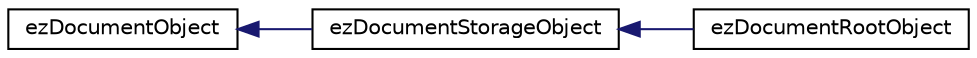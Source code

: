 digraph "Graphical Class Hierarchy"
{
 // LATEX_PDF_SIZE
  edge [fontname="Helvetica",fontsize="10",labelfontname="Helvetica",labelfontsize="10"];
  node [fontname="Helvetica",fontsize="10",shape=record];
  rankdir="LR";
  Node0 [label="ezDocumentObject",height=0.2,width=0.4,color="black", fillcolor="white", style="filled",URL="$d2/d53/classez_document_object.htm",tooltip=" "];
  Node0 -> Node1 [dir="back",color="midnightblue",fontsize="10",style="solid",fontname="Helvetica"];
  Node1 [label="ezDocumentStorageObject",height=0.2,width=0.4,color="black", fillcolor="white", style="filled",URL="$d4/db9/classez_document_storage_object.htm",tooltip=" "];
  Node1 -> Node2 [dir="back",color="midnightblue",fontsize="10",style="solid",fontname="Helvetica"];
  Node2 [label="ezDocumentRootObject",height=0.2,width=0.4,color="black", fillcolor="white", style="filled",URL="$d5/d32/classez_document_root_object.htm",tooltip=" "];
}
